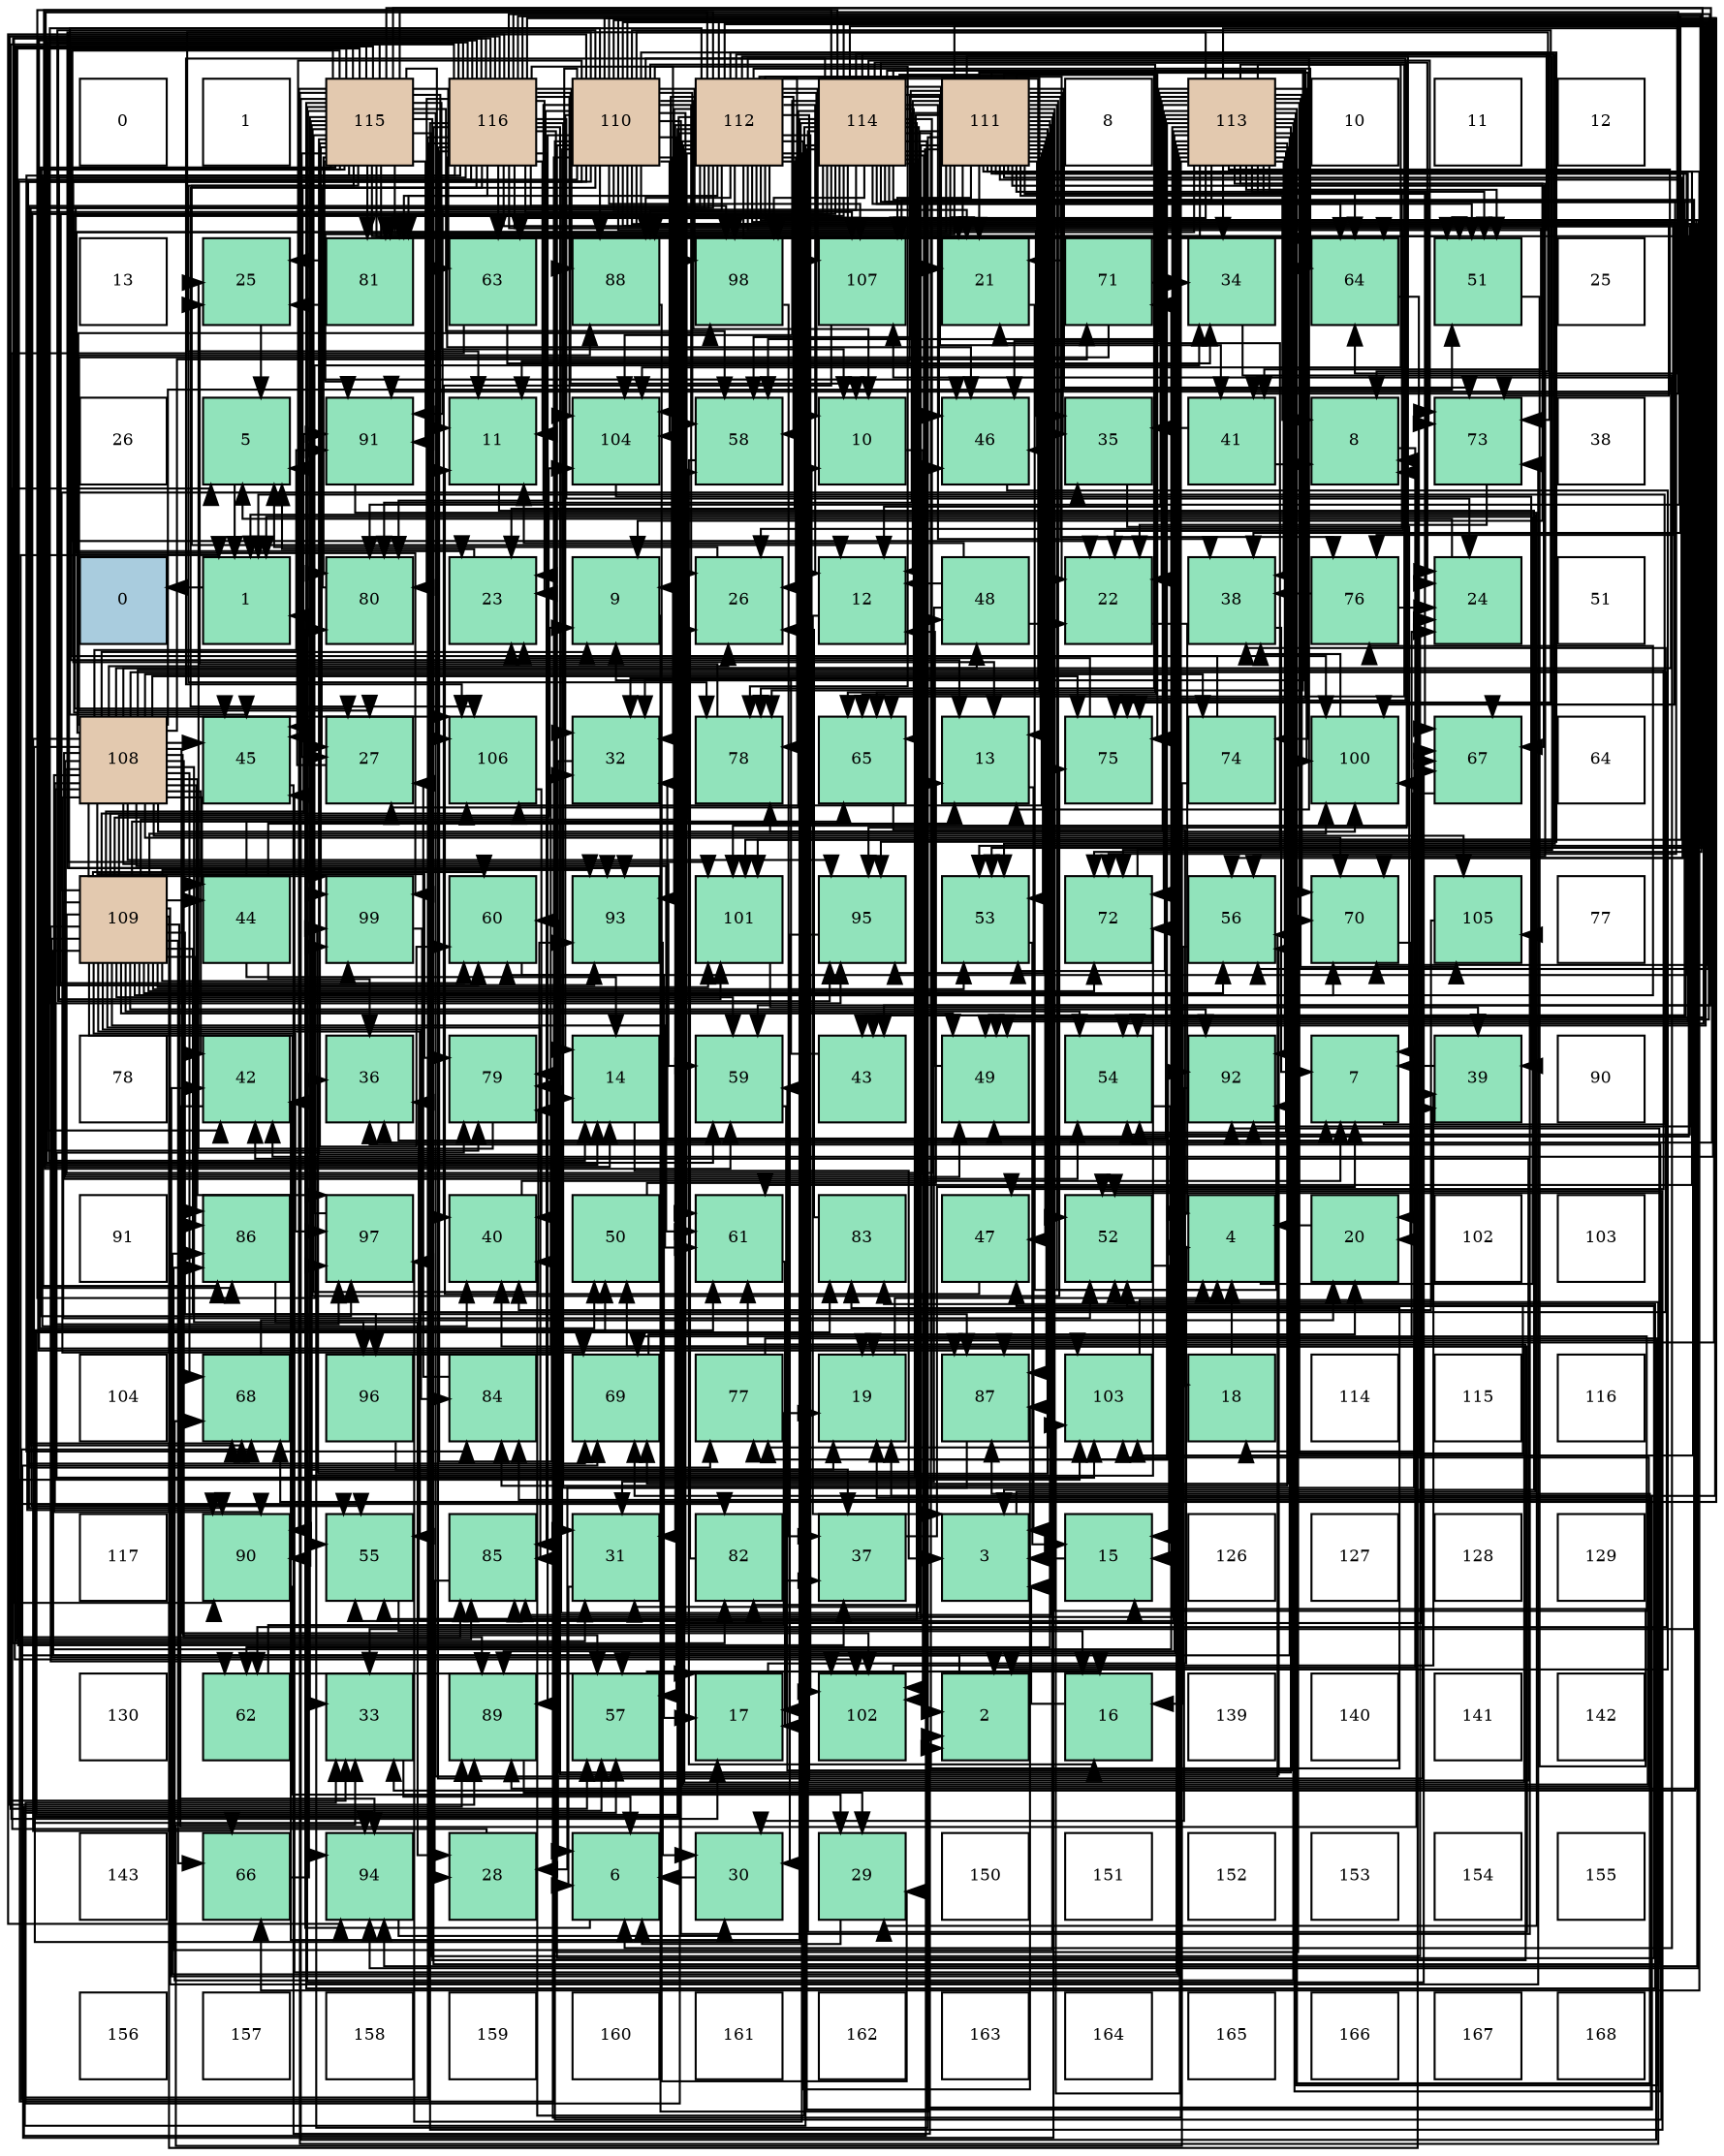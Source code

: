 digraph layout{
 rankdir=TB;
 splines=ortho;
 node [style=filled shape=square fixedsize=true width=0.6];
0[label="0", fontsize=8, fillcolor="#ffffff"];
1[label="1", fontsize=8, fillcolor="#ffffff"];
2[label="115", fontsize=8, fillcolor="#e3c9af"];
3[label="116", fontsize=8, fillcolor="#e3c9af"];
4[label="110", fontsize=8, fillcolor="#e3c9af"];
5[label="112", fontsize=8, fillcolor="#e3c9af"];
6[label="114", fontsize=8, fillcolor="#e3c9af"];
7[label="111", fontsize=8, fillcolor="#e3c9af"];
8[label="8", fontsize=8, fillcolor="#ffffff"];
9[label="113", fontsize=8, fillcolor="#e3c9af"];
10[label="10", fontsize=8, fillcolor="#ffffff"];
11[label="11", fontsize=8, fillcolor="#ffffff"];
12[label="12", fontsize=8, fillcolor="#ffffff"];
13[label="13", fontsize=8, fillcolor="#ffffff"];
14[label="25", fontsize=8, fillcolor="#91e3bb"];
15[label="81", fontsize=8, fillcolor="#91e3bb"];
16[label="63", fontsize=8, fillcolor="#91e3bb"];
17[label="88", fontsize=8, fillcolor="#91e3bb"];
18[label="98", fontsize=8, fillcolor="#91e3bb"];
19[label="107", fontsize=8, fillcolor="#91e3bb"];
20[label="21", fontsize=8, fillcolor="#91e3bb"];
21[label="71", fontsize=8, fillcolor="#91e3bb"];
22[label="34", fontsize=8, fillcolor="#91e3bb"];
23[label="64", fontsize=8, fillcolor="#91e3bb"];
24[label="51", fontsize=8, fillcolor="#91e3bb"];
25[label="25", fontsize=8, fillcolor="#ffffff"];
26[label="26", fontsize=8, fillcolor="#ffffff"];
27[label="5", fontsize=8, fillcolor="#91e3bb"];
28[label="91", fontsize=8, fillcolor="#91e3bb"];
29[label="11", fontsize=8, fillcolor="#91e3bb"];
30[label="104", fontsize=8, fillcolor="#91e3bb"];
31[label="58", fontsize=8, fillcolor="#91e3bb"];
32[label="10", fontsize=8, fillcolor="#91e3bb"];
33[label="46", fontsize=8, fillcolor="#91e3bb"];
34[label="35", fontsize=8, fillcolor="#91e3bb"];
35[label="41", fontsize=8, fillcolor="#91e3bb"];
36[label="8", fontsize=8, fillcolor="#91e3bb"];
37[label="73", fontsize=8, fillcolor="#91e3bb"];
38[label="38", fontsize=8, fillcolor="#ffffff"];
39[label="0", fontsize=8, fillcolor="#a9ccde"];
40[label="1", fontsize=8, fillcolor="#91e3bb"];
41[label="80", fontsize=8, fillcolor="#91e3bb"];
42[label="23", fontsize=8, fillcolor="#91e3bb"];
43[label="9", fontsize=8, fillcolor="#91e3bb"];
44[label="26", fontsize=8, fillcolor="#91e3bb"];
45[label="12", fontsize=8, fillcolor="#91e3bb"];
46[label="48", fontsize=8, fillcolor="#91e3bb"];
47[label="22", fontsize=8, fillcolor="#91e3bb"];
48[label="38", fontsize=8, fillcolor="#91e3bb"];
49[label="76", fontsize=8, fillcolor="#91e3bb"];
50[label="24", fontsize=8, fillcolor="#91e3bb"];
51[label="51", fontsize=8, fillcolor="#ffffff"];
52[label="108", fontsize=8, fillcolor="#e3c9af"];
53[label="45", fontsize=8, fillcolor="#91e3bb"];
54[label="27", fontsize=8, fillcolor="#91e3bb"];
55[label="106", fontsize=8, fillcolor="#91e3bb"];
56[label="32", fontsize=8, fillcolor="#91e3bb"];
57[label="78", fontsize=8, fillcolor="#91e3bb"];
58[label="65", fontsize=8, fillcolor="#91e3bb"];
59[label="13", fontsize=8, fillcolor="#91e3bb"];
60[label="75", fontsize=8, fillcolor="#91e3bb"];
61[label="74", fontsize=8, fillcolor="#91e3bb"];
62[label="100", fontsize=8, fillcolor="#91e3bb"];
63[label="67", fontsize=8, fillcolor="#91e3bb"];
64[label="64", fontsize=8, fillcolor="#ffffff"];
65[label="109", fontsize=8, fillcolor="#e3c9af"];
66[label="44", fontsize=8, fillcolor="#91e3bb"];
67[label="99", fontsize=8, fillcolor="#91e3bb"];
68[label="60", fontsize=8, fillcolor="#91e3bb"];
69[label="93", fontsize=8, fillcolor="#91e3bb"];
70[label="101", fontsize=8, fillcolor="#91e3bb"];
71[label="95", fontsize=8, fillcolor="#91e3bb"];
72[label="53", fontsize=8, fillcolor="#91e3bb"];
73[label="72", fontsize=8, fillcolor="#91e3bb"];
74[label="56", fontsize=8, fillcolor="#91e3bb"];
75[label="70", fontsize=8, fillcolor="#91e3bb"];
76[label="105", fontsize=8, fillcolor="#91e3bb"];
77[label="77", fontsize=8, fillcolor="#ffffff"];
78[label="78", fontsize=8, fillcolor="#ffffff"];
79[label="42", fontsize=8, fillcolor="#91e3bb"];
80[label="36", fontsize=8, fillcolor="#91e3bb"];
81[label="79", fontsize=8, fillcolor="#91e3bb"];
82[label="14", fontsize=8, fillcolor="#91e3bb"];
83[label="59", fontsize=8, fillcolor="#91e3bb"];
84[label="43", fontsize=8, fillcolor="#91e3bb"];
85[label="49", fontsize=8, fillcolor="#91e3bb"];
86[label="54", fontsize=8, fillcolor="#91e3bb"];
87[label="92", fontsize=8, fillcolor="#91e3bb"];
88[label="7", fontsize=8, fillcolor="#91e3bb"];
89[label="39", fontsize=8, fillcolor="#91e3bb"];
90[label="90", fontsize=8, fillcolor="#ffffff"];
91[label="91", fontsize=8, fillcolor="#ffffff"];
92[label="86", fontsize=8, fillcolor="#91e3bb"];
93[label="97", fontsize=8, fillcolor="#91e3bb"];
94[label="40", fontsize=8, fillcolor="#91e3bb"];
95[label="50", fontsize=8, fillcolor="#91e3bb"];
96[label="61", fontsize=8, fillcolor="#91e3bb"];
97[label="83", fontsize=8, fillcolor="#91e3bb"];
98[label="47", fontsize=8, fillcolor="#91e3bb"];
99[label="52", fontsize=8, fillcolor="#91e3bb"];
100[label="4", fontsize=8, fillcolor="#91e3bb"];
101[label="20", fontsize=8, fillcolor="#91e3bb"];
102[label="102", fontsize=8, fillcolor="#ffffff"];
103[label="103", fontsize=8, fillcolor="#ffffff"];
104[label="104", fontsize=8, fillcolor="#ffffff"];
105[label="68", fontsize=8, fillcolor="#91e3bb"];
106[label="96", fontsize=8, fillcolor="#91e3bb"];
107[label="84", fontsize=8, fillcolor="#91e3bb"];
108[label="69", fontsize=8, fillcolor="#91e3bb"];
109[label="77", fontsize=8, fillcolor="#91e3bb"];
110[label="19", fontsize=8, fillcolor="#91e3bb"];
111[label="87", fontsize=8, fillcolor="#91e3bb"];
112[label="103", fontsize=8, fillcolor="#91e3bb"];
113[label="18", fontsize=8, fillcolor="#91e3bb"];
114[label="114", fontsize=8, fillcolor="#ffffff"];
115[label="115", fontsize=8, fillcolor="#ffffff"];
116[label="116", fontsize=8, fillcolor="#ffffff"];
117[label="117", fontsize=8, fillcolor="#ffffff"];
118[label="90", fontsize=8, fillcolor="#91e3bb"];
119[label="55", fontsize=8, fillcolor="#91e3bb"];
120[label="85", fontsize=8, fillcolor="#91e3bb"];
121[label="31", fontsize=8, fillcolor="#91e3bb"];
122[label="82", fontsize=8, fillcolor="#91e3bb"];
123[label="37", fontsize=8, fillcolor="#91e3bb"];
124[label="3", fontsize=8, fillcolor="#91e3bb"];
125[label="15", fontsize=8, fillcolor="#91e3bb"];
126[label="126", fontsize=8, fillcolor="#ffffff"];
127[label="127", fontsize=8, fillcolor="#ffffff"];
128[label="128", fontsize=8, fillcolor="#ffffff"];
129[label="129", fontsize=8, fillcolor="#ffffff"];
130[label="130", fontsize=8, fillcolor="#ffffff"];
131[label="62", fontsize=8, fillcolor="#91e3bb"];
132[label="33", fontsize=8, fillcolor="#91e3bb"];
133[label="89", fontsize=8, fillcolor="#91e3bb"];
134[label="57", fontsize=8, fillcolor="#91e3bb"];
135[label="17", fontsize=8, fillcolor="#91e3bb"];
136[label="102", fontsize=8, fillcolor="#91e3bb"];
137[label="2", fontsize=8, fillcolor="#91e3bb"];
138[label="16", fontsize=8, fillcolor="#91e3bb"];
139[label="139", fontsize=8, fillcolor="#ffffff"];
140[label="140", fontsize=8, fillcolor="#ffffff"];
141[label="141", fontsize=8, fillcolor="#ffffff"];
142[label="142", fontsize=8, fillcolor="#ffffff"];
143[label="143", fontsize=8, fillcolor="#ffffff"];
144[label="66", fontsize=8, fillcolor="#91e3bb"];
145[label="94", fontsize=8, fillcolor="#91e3bb"];
146[label="28", fontsize=8, fillcolor="#91e3bb"];
147[label="6", fontsize=8, fillcolor="#91e3bb"];
148[label="30", fontsize=8, fillcolor="#91e3bb"];
149[label="29", fontsize=8, fillcolor="#91e3bb"];
150[label="150", fontsize=8, fillcolor="#ffffff"];
151[label="151", fontsize=8, fillcolor="#ffffff"];
152[label="152", fontsize=8, fillcolor="#ffffff"];
153[label="153", fontsize=8, fillcolor="#ffffff"];
154[label="154", fontsize=8, fillcolor="#ffffff"];
155[label="155", fontsize=8, fillcolor="#ffffff"];
156[label="156", fontsize=8, fillcolor="#ffffff"];
157[label="157", fontsize=8, fillcolor="#ffffff"];
158[label="158", fontsize=8, fillcolor="#ffffff"];
159[label="159", fontsize=8, fillcolor="#ffffff"];
160[label="160", fontsize=8, fillcolor="#ffffff"];
161[label="161", fontsize=8, fillcolor="#ffffff"];
162[label="162", fontsize=8, fillcolor="#ffffff"];
163[label="163", fontsize=8, fillcolor="#ffffff"];
164[label="164", fontsize=8, fillcolor="#ffffff"];
165[label="165", fontsize=8, fillcolor="#ffffff"];
166[label="166", fontsize=8, fillcolor="#ffffff"];
167[label="167", fontsize=8, fillcolor="#ffffff"];
168[label="168", fontsize=8, fillcolor="#ffffff"];
edge [constraint=false, style=vis];40 -> 39;
137 -> 40;
124 -> 40;
100 -> 40;
27 -> 40;
147 -> 40;
88 -> 40;
36 -> 137;
43 -> 137;
32 -> 137;
29 -> 124;
45 -> 124;
59 -> 124;
82 -> 124;
125 -> 124;
138 -> 124;
135 -> 100;
113 -> 100;
110 -> 100;
101 -> 100;
20 -> 100;
47 -> 100;
42 -> 27;
50 -> 27;
14 -> 27;
44 -> 27;
54 -> 27;
146 -> 27;
149 -> 147;
148 -> 147;
121 -> 147;
56 -> 147;
132 -> 147;
22 -> 147;
34 -> 88;
80 -> 88;
123 -> 88;
48 -> 88;
89 -> 88;
94 -> 88;
35 -> 36;
35 -> 34;
79 -> 36;
84 -> 43;
66 -> 32;
66 -> 59;
66 -> 82;
66 -> 80;
53 -> 137;
33 -> 137;
98 -> 29;
46 -> 29;
46 -> 45;
46 -> 47;
46 -> 121;
85 -> 45;
95 -> 59;
24 -> 125;
99 -> 125;
72 -> 125;
86 -> 125;
119 -> 138;
74 -> 138;
134 -> 138;
31 -> 138;
83 -> 135;
68 -> 135;
96 -> 135;
131 -> 135;
131 -> 110;
16 -> 135;
16 -> 22;
23 -> 113;
58 -> 113;
144 -> 110;
63 -> 101;
105 -> 101;
108 -> 101;
75 -> 101;
21 -> 20;
21 -> 54;
21 -> 22;
73 -> 20;
37 -> 47;
61 -> 42;
61 -> 132;
60 -> 42;
49 -> 50;
49 -> 48;
109 -> 50;
57 -> 14;
81 -> 14;
41 -> 14;
15 -> 14;
122 -> 44;
122 -> 123;
97 -> 44;
107 -> 54;
120 -> 146;
92 -> 146;
111 -> 146;
17 -> 149;
133 -> 149;
118 -> 149;
28 -> 149;
87 -> 148;
69 -> 148;
145 -> 148;
71 -> 148;
106 -> 56;
106 -> 123;
93 -> 22;
18 -> 123;
67 -> 48;
62 -> 48;
70 -> 89;
136 -> 89;
112 -> 89;
30 -> 89;
76 -> 94;
55 -> 94;
19 -> 94;
52 -> 43;
52 -> 44;
52 -> 79;
52 -> 66;
52 -> 53;
52 -> 33;
52 -> 98;
52 -> 46;
52 -> 85;
52 -> 24;
52 -> 86;
52 -> 119;
52 -> 134;
52 -> 83;
52 -> 96;
52 -> 131;
52 -> 144;
52 -> 105;
52 -> 108;
52 -> 75;
52 -> 21;
52 -> 61;
52 -> 60;
52 -> 81;
52 -> 92;
52 -> 17;
52 -> 133;
52 -> 118;
52 -> 28;
52 -> 145;
52 -> 71;
52 -> 106;
52 -> 93;
52 -> 18;
52 -> 67;
52 -> 62;
52 -> 136;
52 -> 112;
52 -> 76;
52 -> 55;
52 -> 19;
65 -> 36;
65 -> 43;
65 -> 34;
65 -> 66;
65 -> 46;
65 -> 85;
65 -> 99;
65 -> 72;
65 -> 86;
65 -> 119;
65 -> 74;
65 -> 31;
65 -> 83;
65 -> 68;
65 -> 96;
65 -> 131;
65 -> 58;
65 -> 144;
65 -> 75;
65 -> 21;
65 -> 73;
65 -> 37;
65 -> 49;
65 -> 41;
65 -> 107;
65 -> 120;
65 -> 92;
65 -> 111;
65 -> 118;
65 -> 28;
65 -> 87;
65 -> 69;
65 -> 145;
65 -> 106;
65 -> 93;
65 -> 67;
65 -> 62;
65 -> 70;
65 -> 136;
65 -> 30;
65 -> 55;
4 -> 36;
4 -> 43;
4 -> 32;
4 -> 59;
4 -> 82;
4 -> 110;
4 -> 20;
4 -> 47;
4 -> 42;
4 -> 44;
4 -> 121;
4 -> 56;
4 -> 132;
4 -> 123;
4 -> 79;
4 -> 53;
4 -> 98;
4 -> 85;
4 -> 99;
4 -> 74;
4 -> 134;
4 -> 31;
4 -> 68;
4 -> 23;
4 -> 58;
4 -> 63;
4 -> 105;
4 -> 108;
4 -> 37;
4 -> 60;
4 -> 49;
4 -> 57;
4 -> 41;
4 -> 120;
4 -> 111;
4 -> 17;
4 -> 133;
4 -> 118;
4 -> 87;
4 -> 69;
4 -> 145;
4 -> 71;
4 -> 18;
4 -> 70;
4 -> 112;
4 -> 30;
4 -> 76;
4 -> 55;
4 -> 19;
7 -> 36;
7 -> 29;
7 -> 45;
7 -> 59;
7 -> 20;
7 -> 54;
7 -> 34;
7 -> 80;
7 -> 33;
7 -> 98;
7 -> 85;
7 -> 24;
7 -> 99;
7 -> 72;
7 -> 86;
7 -> 119;
7 -> 74;
7 -> 134;
7 -> 31;
7 -> 68;
7 -> 96;
7 -> 131;
7 -> 23;
7 -> 58;
7 -> 144;
7 -> 63;
7 -> 108;
7 -> 75;
7 -> 73;
7 -> 37;
7 -> 61;
7 -> 60;
7 -> 49;
7 -> 109;
7 -> 57;
7 -> 81;
7 -> 41;
7 -> 15;
7 -> 120;
7 -> 92;
7 -> 111;
7 -> 17;
7 -> 28;
7 -> 87;
7 -> 71;
7 -> 93;
7 -> 67;
7 -> 70;
7 -> 136;
7 -> 55;
7 -> 19;
5 -> 32;
5 -> 45;
5 -> 82;
5 -> 47;
5 -> 42;
5 -> 44;
5 -> 121;
5 -> 56;
5 -> 132;
5 -> 34;
5 -> 80;
5 -> 94;
5 -> 79;
5 -> 84;
5 -> 53;
5 -> 33;
5 -> 95;
5 -> 31;
5 -> 83;
5 -> 96;
5 -> 23;
5 -> 58;
5 -> 105;
5 -> 75;
5 -> 73;
5 -> 37;
5 -> 60;
5 -> 109;
5 -> 57;
5 -> 15;
5 -> 97;
5 -> 107;
5 -> 111;
5 -> 17;
5 -> 133;
5 -> 118;
5 -> 28;
5 -> 69;
5 -> 145;
5 -> 71;
5 -> 93;
5 -> 18;
5 -> 67;
5 -> 62;
5 -> 70;
5 -> 136;
5 -> 112;
5 -> 30;
5 -> 19;
9 -> 43;
9 -> 29;
9 -> 45;
9 -> 110;
9 -> 47;
9 -> 42;
9 -> 50;
9 -> 44;
9 -> 56;
9 -> 22;
9 -> 80;
9 -> 48;
9 -> 79;
9 -> 53;
9 -> 33;
9 -> 24;
9 -> 99;
9 -> 72;
9 -> 86;
9 -> 119;
9 -> 74;
9 -> 134;
9 -> 31;
9 -> 83;
9 -> 68;
9 -> 58;
9 -> 63;
9 -> 105;
9 -> 108;
9 -> 75;
9 -> 73;
9 -> 37;
9 -> 109;
9 -> 57;
9 -> 81;
9 -> 41;
9 -> 15;
9 -> 107;
9 -> 120;
9 -> 92;
9 -> 111;
9 -> 133;
9 -> 28;
9 -> 87;
9 -> 93;
9 -> 18;
9 -> 62;
9 -> 112;
9 -> 30;
9 -> 76;
9 -> 19;
6 -> 82;
6 -> 110;
6 -> 20;
6 -> 50;
6 -> 54;
6 -> 121;
6 -> 56;
6 -> 132;
6 -> 80;
6 -> 48;
6 -> 94;
6 -> 35;
6 -> 79;
6 -> 84;
6 -> 53;
6 -> 85;
6 -> 95;
6 -> 24;
6 -> 72;
6 -> 86;
6 -> 119;
6 -> 134;
6 -> 68;
6 -> 96;
6 -> 16;
6 -> 23;
6 -> 58;
6 -> 63;
6 -> 105;
6 -> 108;
6 -> 37;
6 -> 60;
6 -> 57;
6 -> 81;
6 -> 15;
6 -> 122;
6 -> 97;
6 -> 17;
6 -> 133;
6 -> 87;
6 -> 69;
6 -> 71;
6 -> 18;
6 -> 67;
6 -> 70;
6 -> 136;
6 -> 112;
6 -> 30;
6 -> 55;
2 -> 32;
2 -> 29;
2 -> 45;
2 -> 59;
2 -> 82;
2 -> 110;
2 -> 20;
2 -> 47;
2 -> 50;
2 -> 54;
2 -> 121;
2 -> 132;
2 -> 35;
2 -> 33;
2 -> 85;
2 -> 95;
2 -> 24;
2 -> 99;
2 -> 72;
2 -> 119;
2 -> 74;
2 -> 134;
2 -> 31;
2 -> 83;
2 -> 68;
2 -> 96;
2 -> 16;
2 -> 23;
2 -> 63;
2 -> 73;
2 -> 60;
2 -> 57;
2 -> 81;
2 -> 41;
2 -> 15;
2 -> 122;
2 -> 97;
2 -> 120;
2 -> 92;
2 -> 118;
2 -> 28;
2 -> 69;
2 -> 145;
2 -> 93;
2 -> 67;
2 -> 62;
2 -> 70;
2 -> 136;
2 -> 55;
3 -> 32;
3 -> 29;
3 -> 59;
3 -> 82;
3 -> 42;
3 -> 50;
3 -> 54;
3 -> 56;
3 -> 132;
3 -> 48;
3 -> 94;
3 -> 35;
3 -> 79;
3 -> 84;
3 -> 53;
3 -> 33;
3 -> 24;
3 -> 99;
3 -> 72;
3 -> 86;
3 -> 74;
3 -> 83;
3 -> 16;
3 -> 23;
3 -> 63;
3 -> 105;
3 -> 108;
3 -> 75;
3 -> 73;
3 -> 81;
3 -> 41;
3 -> 15;
3 -> 122;
3 -> 107;
3 -> 120;
3 -> 92;
3 -> 111;
3 -> 17;
3 -> 133;
3 -> 118;
3 -> 87;
3 -> 69;
3 -> 145;
3 -> 71;
3 -> 18;
3 -> 62;
3 -> 112;
3 -> 30;
3 -> 19;
edge [constraint=true, style=invis];
0 -> 13 -> 26 -> 39 -> 52 -> 65 -> 78 -> 91 -> 104 -> 117 -> 130 -> 143 -> 156;
1 -> 14 -> 27 -> 40 -> 53 -> 66 -> 79 -> 92 -> 105 -> 118 -> 131 -> 144 -> 157;
2 -> 15 -> 28 -> 41 -> 54 -> 67 -> 80 -> 93 -> 106 -> 119 -> 132 -> 145 -> 158;
3 -> 16 -> 29 -> 42 -> 55 -> 68 -> 81 -> 94 -> 107 -> 120 -> 133 -> 146 -> 159;
4 -> 17 -> 30 -> 43 -> 56 -> 69 -> 82 -> 95 -> 108 -> 121 -> 134 -> 147 -> 160;
5 -> 18 -> 31 -> 44 -> 57 -> 70 -> 83 -> 96 -> 109 -> 122 -> 135 -> 148 -> 161;
6 -> 19 -> 32 -> 45 -> 58 -> 71 -> 84 -> 97 -> 110 -> 123 -> 136 -> 149 -> 162;
7 -> 20 -> 33 -> 46 -> 59 -> 72 -> 85 -> 98 -> 111 -> 124 -> 137 -> 150 -> 163;
8 -> 21 -> 34 -> 47 -> 60 -> 73 -> 86 -> 99 -> 112 -> 125 -> 138 -> 151 -> 164;
9 -> 22 -> 35 -> 48 -> 61 -> 74 -> 87 -> 100 -> 113 -> 126 -> 139 -> 152 -> 165;
10 -> 23 -> 36 -> 49 -> 62 -> 75 -> 88 -> 101 -> 114 -> 127 -> 140 -> 153 -> 166;
11 -> 24 -> 37 -> 50 -> 63 -> 76 -> 89 -> 102 -> 115 -> 128 -> 141 -> 154 -> 167;
12 -> 25 -> 38 -> 51 -> 64 -> 77 -> 90 -> 103 -> 116 -> 129 -> 142 -> 155 -> 168;
rank = same {0 -> 1 -> 2 -> 3 -> 4 -> 5 -> 6 -> 7 -> 8 -> 9 -> 10 -> 11 -> 12};
rank = same {13 -> 14 -> 15 -> 16 -> 17 -> 18 -> 19 -> 20 -> 21 -> 22 -> 23 -> 24 -> 25};
rank = same {26 -> 27 -> 28 -> 29 -> 30 -> 31 -> 32 -> 33 -> 34 -> 35 -> 36 -> 37 -> 38};
rank = same {39 -> 40 -> 41 -> 42 -> 43 -> 44 -> 45 -> 46 -> 47 -> 48 -> 49 -> 50 -> 51};
rank = same {52 -> 53 -> 54 -> 55 -> 56 -> 57 -> 58 -> 59 -> 60 -> 61 -> 62 -> 63 -> 64};
rank = same {65 -> 66 -> 67 -> 68 -> 69 -> 70 -> 71 -> 72 -> 73 -> 74 -> 75 -> 76 -> 77};
rank = same {78 -> 79 -> 80 -> 81 -> 82 -> 83 -> 84 -> 85 -> 86 -> 87 -> 88 -> 89 -> 90};
rank = same {91 -> 92 -> 93 -> 94 -> 95 -> 96 -> 97 -> 98 -> 99 -> 100 -> 101 -> 102 -> 103};
rank = same {104 -> 105 -> 106 -> 107 -> 108 -> 109 -> 110 -> 111 -> 112 -> 113 -> 114 -> 115 -> 116};
rank = same {117 -> 118 -> 119 -> 120 -> 121 -> 122 -> 123 -> 124 -> 125 -> 126 -> 127 -> 128 -> 129};
rank = same {130 -> 131 -> 132 -> 133 -> 134 -> 135 -> 136 -> 137 -> 138 -> 139 -> 140 -> 141 -> 142};
rank = same {143 -> 144 -> 145 -> 146 -> 147 -> 148 -> 149 -> 150 -> 151 -> 152 -> 153 -> 154 -> 155};
rank = same {156 -> 157 -> 158 -> 159 -> 160 -> 161 -> 162 -> 163 -> 164 -> 165 -> 166 -> 167 -> 168};
}